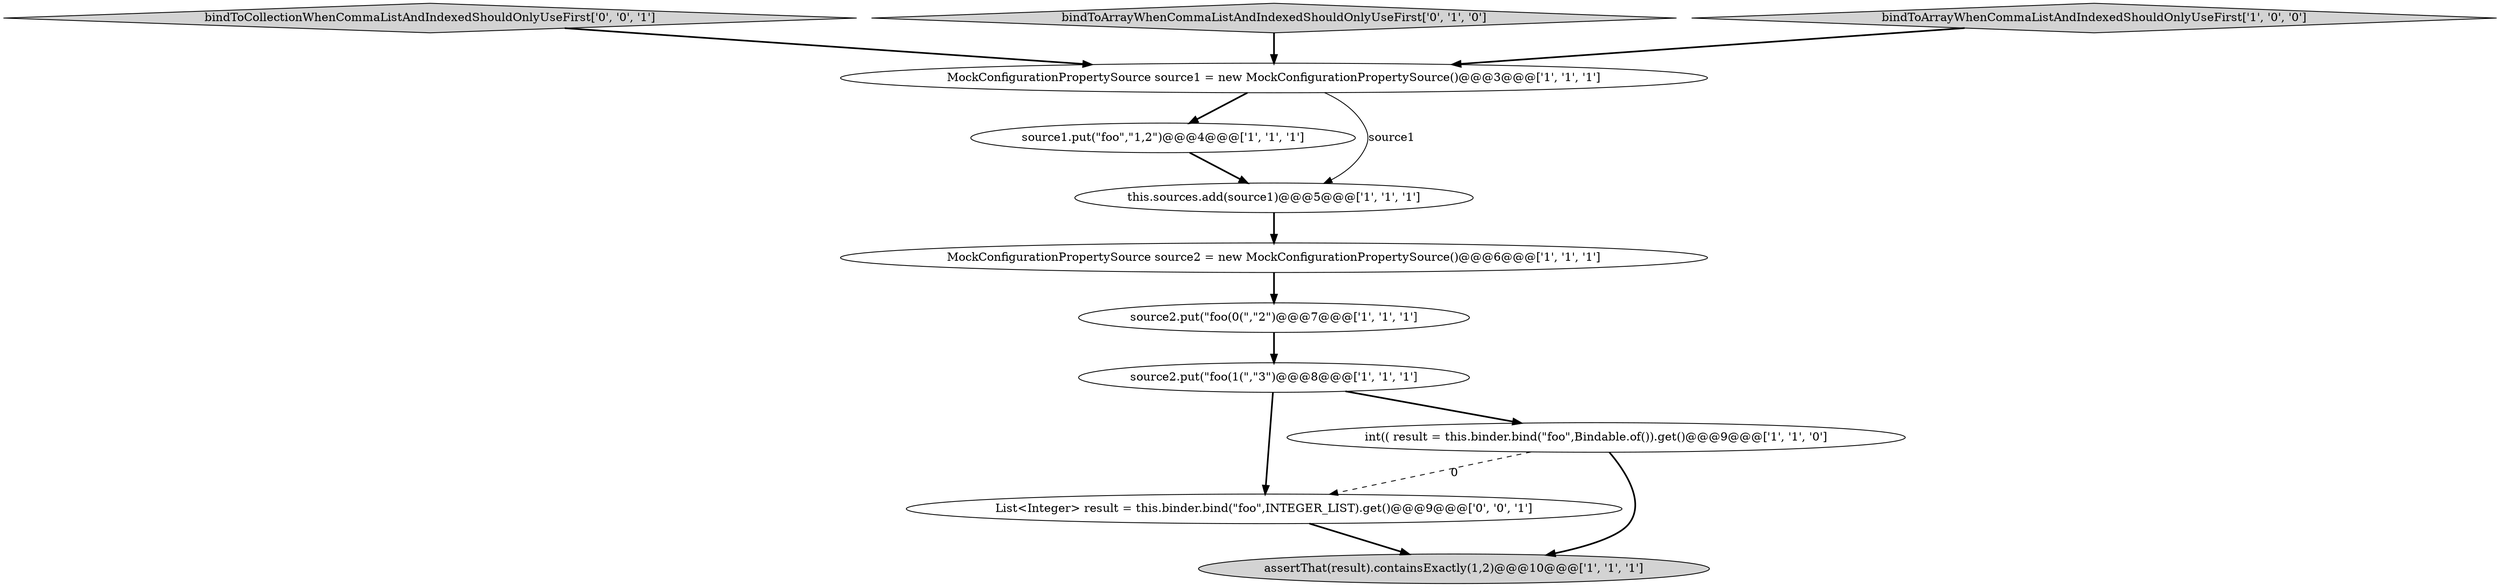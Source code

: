digraph {
11 [style = filled, label = "bindToCollectionWhenCommaListAndIndexedShouldOnlyUseFirst['0', '0', '1']", fillcolor = lightgray, shape = diamond image = "AAA0AAABBB3BBB"];
0 [style = filled, label = "assertThat(result).containsExactly(1,2)@@@10@@@['1', '1', '1']", fillcolor = lightgray, shape = ellipse image = "AAA0AAABBB1BBB"];
9 [style = filled, label = "bindToArrayWhenCommaListAndIndexedShouldOnlyUseFirst['0', '1', '0']", fillcolor = lightgray, shape = diamond image = "AAA0AAABBB2BBB"];
10 [style = filled, label = "List<Integer> result = this.binder.bind(\"foo\",INTEGER_LIST).get()@@@9@@@['0', '0', '1']", fillcolor = white, shape = ellipse image = "AAA0AAABBB3BBB"];
4 [style = filled, label = "source2.put(\"foo(1(\",\"3\")@@@8@@@['1', '1', '1']", fillcolor = white, shape = ellipse image = "AAA0AAABBB1BBB"];
5 [style = filled, label = "MockConfigurationPropertySource source1 = new MockConfigurationPropertySource()@@@3@@@['1', '1', '1']", fillcolor = white, shape = ellipse image = "AAA0AAABBB1BBB"];
6 [style = filled, label = "MockConfigurationPropertySource source2 = new MockConfigurationPropertySource()@@@6@@@['1', '1', '1']", fillcolor = white, shape = ellipse image = "AAA0AAABBB1BBB"];
8 [style = filled, label = "source2.put(\"foo(0(\",\"2\")@@@7@@@['1', '1', '1']", fillcolor = white, shape = ellipse image = "AAA0AAABBB1BBB"];
2 [style = filled, label = "int(( result = this.binder.bind(\"foo\",Bindable.of()).get()@@@9@@@['1', '1', '0']", fillcolor = white, shape = ellipse image = "AAA0AAABBB1BBB"];
3 [style = filled, label = "bindToArrayWhenCommaListAndIndexedShouldOnlyUseFirst['1', '0', '0']", fillcolor = lightgray, shape = diamond image = "AAA0AAABBB1BBB"];
7 [style = filled, label = "source1.put(\"foo\",\"1,2\")@@@4@@@['1', '1', '1']", fillcolor = white, shape = ellipse image = "AAA0AAABBB1BBB"];
1 [style = filled, label = "this.sources.add(source1)@@@5@@@['1', '1', '1']", fillcolor = white, shape = ellipse image = "AAA0AAABBB1BBB"];
9->5 [style = bold, label=""];
4->10 [style = bold, label=""];
5->7 [style = bold, label=""];
11->5 [style = bold, label=""];
3->5 [style = bold, label=""];
2->0 [style = bold, label=""];
1->6 [style = bold, label=""];
7->1 [style = bold, label=""];
8->4 [style = bold, label=""];
4->2 [style = bold, label=""];
5->1 [style = solid, label="source1"];
10->0 [style = bold, label=""];
6->8 [style = bold, label=""];
2->10 [style = dashed, label="0"];
}
